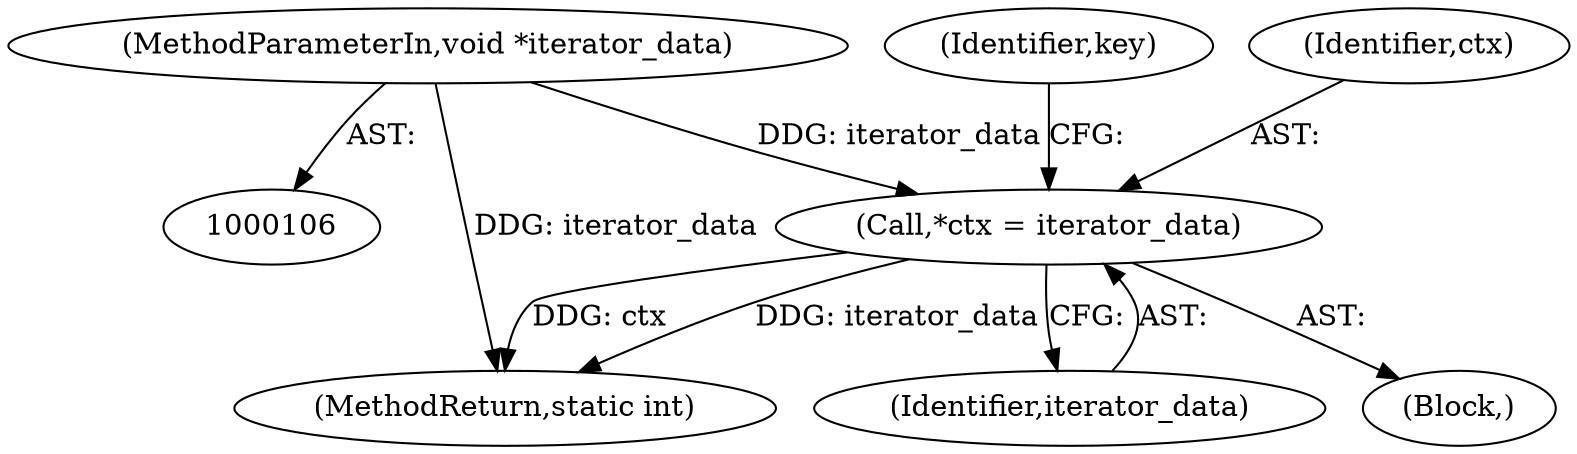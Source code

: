 digraph "0_linux_363b02dab09b3226f3bd1420dad9c72b79a42a76_11@pointer" {
"1000111" [label="(Call,*ctx = iterator_data)"];
"1000108" [label="(MethodParameterIn,void *iterator_data)"];
"1000108" [label="(MethodParameterIn,void *iterator_data)"];
"1000116" [label="(Identifier,key)"];
"1000112" [label="(Identifier,ctx)"];
"1000111" [label="(Call,*ctx = iterator_data)"];
"1000109" [label="(Block,)"];
"1000308" [label="(MethodReturn,static int)"];
"1000113" [label="(Identifier,iterator_data)"];
"1000111" -> "1000109"  [label="AST: "];
"1000111" -> "1000113"  [label="CFG: "];
"1000112" -> "1000111"  [label="AST: "];
"1000113" -> "1000111"  [label="AST: "];
"1000116" -> "1000111"  [label="CFG: "];
"1000111" -> "1000308"  [label="DDG: ctx"];
"1000111" -> "1000308"  [label="DDG: iterator_data"];
"1000108" -> "1000111"  [label="DDG: iterator_data"];
"1000108" -> "1000106"  [label="AST: "];
"1000108" -> "1000308"  [label="DDG: iterator_data"];
}
